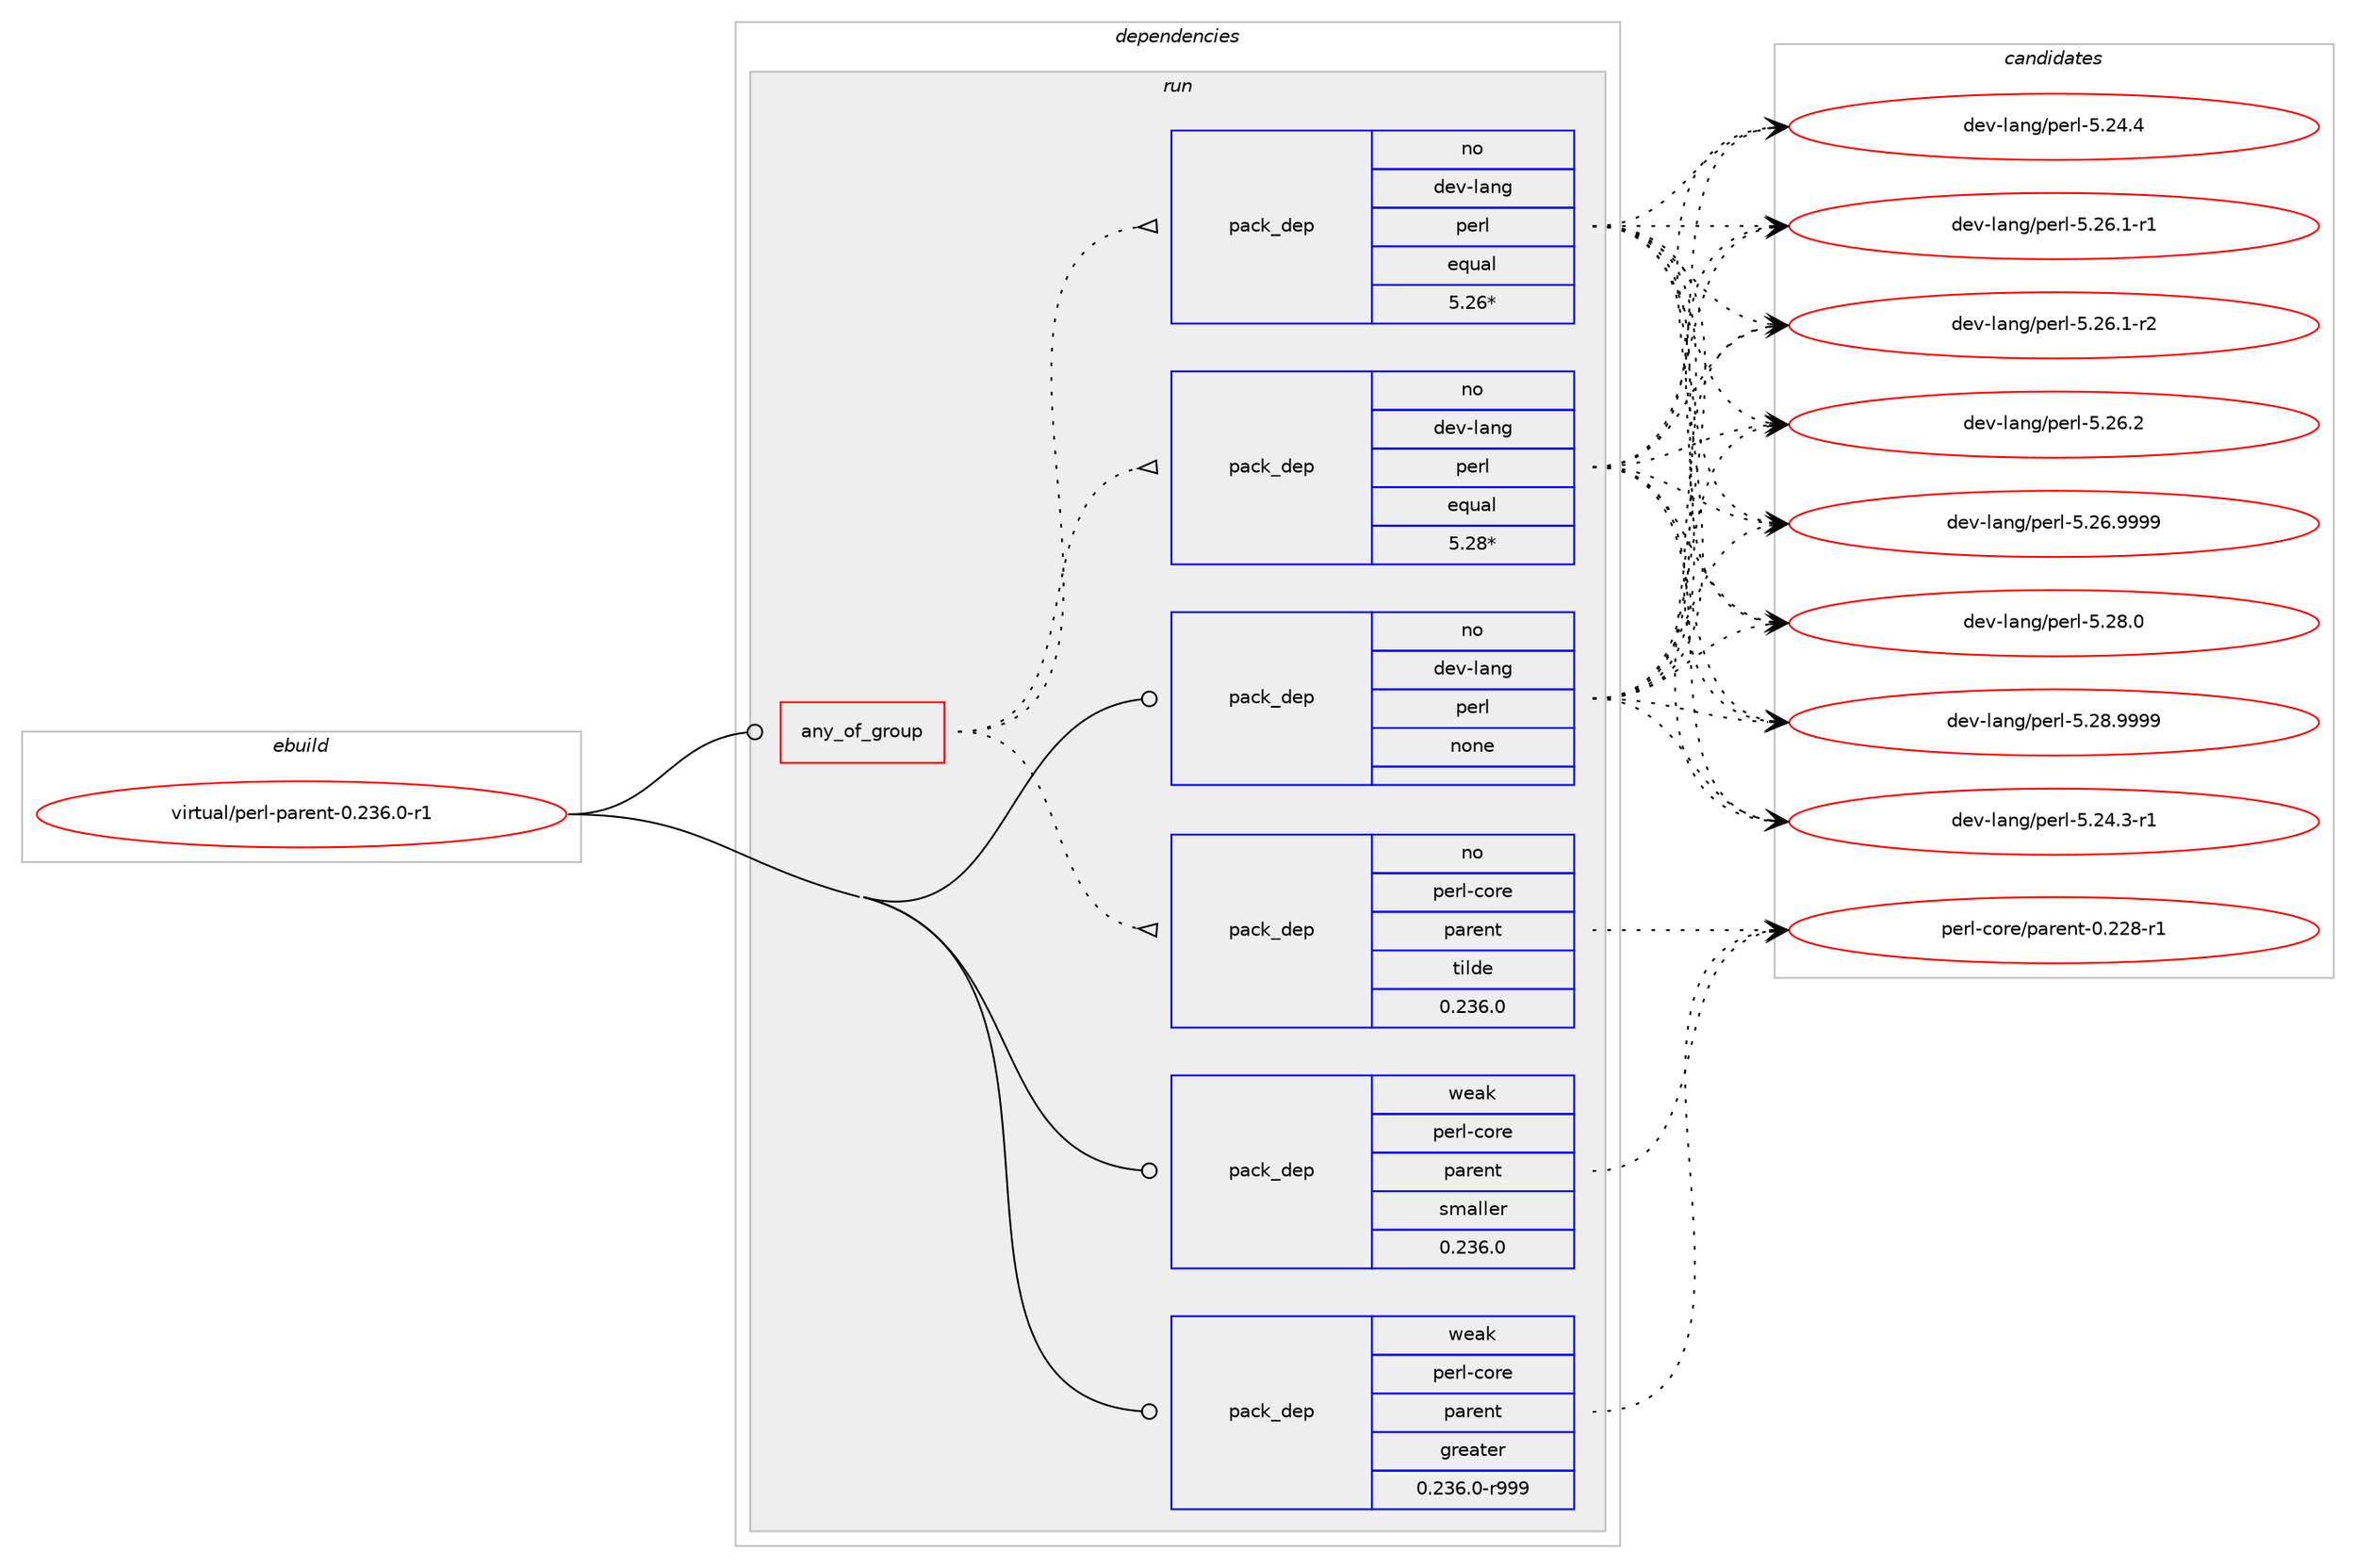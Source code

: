 digraph prolog {

# *************
# Graph options
# *************

newrank=true;
concentrate=true;
compound=true;
graph [rankdir=LR,fontname=Helvetica,fontsize=10,ranksep=1.5];#, ranksep=2.5, nodesep=0.2];
edge  [arrowhead=vee];
node  [fontname=Helvetica,fontsize=10];

# **********
# The ebuild
# **********

subgraph cluster_leftcol {
color=gray;
rank=same;
label=<<i>ebuild</i>>;
id [label="virtual/perl-parent-0.236.0-r1", color=red, width=4, href="../virtual/perl-parent-0.236.0-r1.svg"];
}

# ****************
# The dependencies
# ****************

subgraph cluster_midcol {
color=gray;
label=<<i>dependencies</i>>;
subgraph cluster_compile {
fillcolor="#eeeeee";
style=filled;
label=<<i>compile</i>>;
}
subgraph cluster_compileandrun {
fillcolor="#eeeeee";
style=filled;
label=<<i>compile and run</i>>;
}
subgraph cluster_run {
fillcolor="#eeeeee";
style=filled;
label=<<i>run</i>>;
subgraph any84 {
dependency4135 [label=<<TABLE BORDER="0" CELLBORDER="1" CELLSPACING="0" CELLPADDING="4"><TR><TD CELLPADDING="10">any_of_group</TD></TR></TABLE>>, shape=none, color=red];subgraph pack2942 {
dependency4136 [label=<<TABLE BORDER="0" CELLBORDER="1" CELLSPACING="0" CELLPADDING="4" WIDTH="220"><TR><TD ROWSPAN="6" CELLPADDING="30">pack_dep</TD></TR><TR><TD WIDTH="110">no</TD></TR><TR><TD>dev-lang</TD></TR><TR><TD>perl</TD></TR><TR><TD>equal</TD></TR><TR><TD>5.28*</TD></TR></TABLE>>, shape=none, color=blue];
}
dependency4135:e -> dependency4136:w [weight=20,style="dotted",arrowhead="oinv"];
subgraph pack2943 {
dependency4137 [label=<<TABLE BORDER="0" CELLBORDER="1" CELLSPACING="0" CELLPADDING="4" WIDTH="220"><TR><TD ROWSPAN="6" CELLPADDING="30">pack_dep</TD></TR><TR><TD WIDTH="110">no</TD></TR><TR><TD>dev-lang</TD></TR><TR><TD>perl</TD></TR><TR><TD>equal</TD></TR><TR><TD>5.26*</TD></TR></TABLE>>, shape=none, color=blue];
}
dependency4135:e -> dependency4137:w [weight=20,style="dotted",arrowhead="oinv"];
subgraph pack2944 {
dependency4138 [label=<<TABLE BORDER="0" CELLBORDER="1" CELLSPACING="0" CELLPADDING="4" WIDTH="220"><TR><TD ROWSPAN="6" CELLPADDING="30">pack_dep</TD></TR><TR><TD WIDTH="110">no</TD></TR><TR><TD>perl-core</TD></TR><TR><TD>parent</TD></TR><TR><TD>tilde</TD></TR><TR><TD>0.236.0</TD></TR></TABLE>>, shape=none, color=blue];
}
dependency4135:e -> dependency4138:w [weight=20,style="dotted",arrowhead="oinv"];
}
id:e -> dependency4135:w [weight=20,style="solid",arrowhead="odot"];
subgraph pack2945 {
dependency4139 [label=<<TABLE BORDER="0" CELLBORDER="1" CELLSPACING="0" CELLPADDING="4" WIDTH="220"><TR><TD ROWSPAN="6" CELLPADDING="30">pack_dep</TD></TR><TR><TD WIDTH="110">no</TD></TR><TR><TD>dev-lang</TD></TR><TR><TD>perl</TD></TR><TR><TD>none</TD></TR><TR><TD></TD></TR></TABLE>>, shape=none, color=blue];
}
id:e -> dependency4139:w [weight=20,style="solid",arrowhead="odot"];
subgraph pack2946 {
dependency4140 [label=<<TABLE BORDER="0" CELLBORDER="1" CELLSPACING="0" CELLPADDING="4" WIDTH="220"><TR><TD ROWSPAN="6" CELLPADDING="30">pack_dep</TD></TR><TR><TD WIDTH="110">weak</TD></TR><TR><TD>perl-core</TD></TR><TR><TD>parent</TD></TR><TR><TD>greater</TD></TR><TR><TD>0.236.0-r999</TD></TR></TABLE>>, shape=none, color=blue];
}
id:e -> dependency4140:w [weight=20,style="solid",arrowhead="odot"];
subgraph pack2947 {
dependency4141 [label=<<TABLE BORDER="0" CELLBORDER="1" CELLSPACING="0" CELLPADDING="4" WIDTH="220"><TR><TD ROWSPAN="6" CELLPADDING="30">pack_dep</TD></TR><TR><TD WIDTH="110">weak</TD></TR><TR><TD>perl-core</TD></TR><TR><TD>parent</TD></TR><TR><TD>smaller</TD></TR><TR><TD>0.236.0</TD></TR></TABLE>>, shape=none, color=blue];
}
id:e -> dependency4141:w [weight=20,style="solid",arrowhead="odot"];
}
}

# **************
# The candidates
# **************

subgraph cluster_choices {
rank=same;
color=gray;
label=<<i>candidates</i>>;

subgraph choice2942 {
color=black;
nodesep=1;
choice100101118451089711010347112101114108455346505246514511449 [label="dev-lang/perl-5.24.3-r1", color=red, width=4,href="../dev-lang/perl-5.24.3-r1.svg"];
choice10010111845108971101034711210111410845534650524652 [label="dev-lang/perl-5.24.4", color=red, width=4,href="../dev-lang/perl-5.24.4.svg"];
choice100101118451089711010347112101114108455346505446494511449 [label="dev-lang/perl-5.26.1-r1", color=red, width=4,href="../dev-lang/perl-5.26.1-r1.svg"];
choice100101118451089711010347112101114108455346505446494511450 [label="dev-lang/perl-5.26.1-r2", color=red, width=4,href="../dev-lang/perl-5.26.1-r2.svg"];
choice10010111845108971101034711210111410845534650544650 [label="dev-lang/perl-5.26.2", color=red, width=4,href="../dev-lang/perl-5.26.2.svg"];
choice10010111845108971101034711210111410845534650544657575757 [label="dev-lang/perl-5.26.9999", color=red, width=4,href="../dev-lang/perl-5.26.9999.svg"];
choice10010111845108971101034711210111410845534650564648 [label="dev-lang/perl-5.28.0", color=red, width=4,href="../dev-lang/perl-5.28.0.svg"];
choice10010111845108971101034711210111410845534650564657575757 [label="dev-lang/perl-5.28.9999", color=red, width=4,href="../dev-lang/perl-5.28.9999.svg"];
dependency4136:e -> choice100101118451089711010347112101114108455346505246514511449:w [style=dotted,weight="100"];
dependency4136:e -> choice10010111845108971101034711210111410845534650524652:w [style=dotted,weight="100"];
dependency4136:e -> choice100101118451089711010347112101114108455346505446494511449:w [style=dotted,weight="100"];
dependency4136:e -> choice100101118451089711010347112101114108455346505446494511450:w [style=dotted,weight="100"];
dependency4136:e -> choice10010111845108971101034711210111410845534650544650:w [style=dotted,weight="100"];
dependency4136:e -> choice10010111845108971101034711210111410845534650544657575757:w [style=dotted,weight="100"];
dependency4136:e -> choice10010111845108971101034711210111410845534650564648:w [style=dotted,weight="100"];
dependency4136:e -> choice10010111845108971101034711210111410845534650564657575757:w [style=dotted,weight="100"];
}
subgraph choice2943 {
color=black;
nodesep=1;
choice100101118451089711010347112101114108455346505246514511449 [label="dev-lang/perl-5.24.3-r1", color=red, width=4,href="../dev-lang/perl-5.24.3-r1.svg"];
choice10010111845108971101034711210111410845534650524652 [label="dev-lang/perl-5.24.4", color=red, width=4,href="../dev-lang/perl-5.24.4.svg"];
choice100101118451089711010347112101114108455346505446494511449 [label="dev-lang/perl-5.26.1-r1", color=red, width=4,href="../dev-lang/perl-5.26.1-r1.svg"];
choice100101118451089711010347112101114108455346505446494511450 [label="dev-lang/perl-5.26.1-r2", color=red, width=4,href="../dev-lang/perl-5.26.1-r2.svg"];
choice10010111845108971101034711210111410845534650544650 [label="dev-lang/perl-5.26.2", color=red, width=4,href="../dev-lang/perl-5.26.2.svg"];
choice10010111845108971101034711210111410845534650544657575757 [label="dev-lang/perl-5.26.9999", color=red, width=4,href="../dev-lang/perl-5.26.9999.svg"];
choice10010111845108971101034711210111410845534650564648 [label="dev-lang/perl-5.28.0", color=red, width=4,href="../dev-lang/perl-5.28.0.svg"];
choice10010111845108971101034711210111410845534650564657575757 [label="dev-lang/perl-5.28.9999", color=red, width=4,href="../dev-lang/perl-5.28.9999.svg"];
dependency4137:e -> choice100101118451089711010347112101114108455346505246514511449:w [style=dotted,weight="100"];
dependency4137:e -> choice10010111845108971101034711210111410845534650524652:w [style=dotted,weight="100"];
dependency4137:e -> choice100101118451089711010347112101114108455346505446494511449:w [style=dotted,weight="100"];
dependency4137:e -> choice100101118451089711010347112101114108455346505446494511450:w [style=dotted,weight="100"];
dependency4137:e -> choice10010111845108971101034711210111410845534650544650:w [style=dotted,weight="100"];
dependency4137:e -> choice10010111845108971101034711210111410845534650544657575757:w [style=dotted,weight="100"];
dependency4137:e -> choice10010111845108971101034711210111410845534650564648:w [style=dotted,weight="100"];
dependency4137:e -> choice10010111845108971101034711210111410845534650564657575757:w [style=dotted,weight="100"];
}
subgraph choice2944 {
color=black;
nodesep=1;
choice112101114108459911111410147112971141011101164548465050564511449 [label="perl-core/parent-0.228-r1", color=red, width=4,href="../perl-core/parent-0.228-r1.svg"];
dependency4138:e -> choice112101114108459911111410147112971141011101164548465050564511449:w [style=dotted,weight="100"];
}
subgraph choice2945 {
color=black;
nodesep=1;
choice100101118451089711010347112101114108455346505246514511449 [label="dev-lang/perl-5.24.3-r1", color=red, width=4,href="../dev-lang/perl-5.24.3-r1.svg"];
choice10010111845108971101034711210111410845534650524652 [label="dev-lang/perl-5.24.4", color=red, width=4,href="../dev-lang/perl-5.24.4.svg"];
choice100101118451089711010347112101114108455346505446494511449 [label="dev-lang/perl-5.26.1-r1", color=red, width=4,href="../dev-lang/perl-5.26.1-r1.svg"];
choice100101118451089711010347112101114108455346505446494511450 [label="dev-lang/perl-5.26.1-r2", color=red, width=4,href="../dev-lang/perl-5.26.1-r2.svg"];
choice10010111845108971101034711210111410845534650544650 [label="dev-lang/perl-5.26.2", color=red, width=4,href="../dev-lang/perl-5.26.2.svg"];
choice10010111845108971101034711210111410845534650544657575757 [label="dev-lang/perl-5.26.9999", color=red, width=4,href="../dev-lang/perl-5.26.9999.svg"];
choice10010111845108971101034711210111410845534650564648 [label="dev-lang/perl-5.28.0", color=red, width=4,href="../dev-lang/perl-5.28.0.svg"];
choice10010111845108971101034711210111410845534650564657575757 [label="dev-lang/perl-5.28.9999", color=red, width=4,href="../dev-lang/perl-5.28.9999.svg"];
dependency4139:e -> choice100101118451089711010347112101114108455346505246514511449:w [style=dotted,weight="100"];
dependency4139:e -> choice10010111845108971101034711210111410845534650524652:w [style=dotted,weight="100"];
dependency4139:e -> choice100101118451089711010347112101114108455346505446494511449:w [style=dotted,weight="100"];
dependency4139:e -> choice100101118451089711010347112101114108455346505446494511450:w [style=dotted,weight="100"];
dependency4139:e -> choice10010111845108971101034711210111410845534650544650:w [style=dotted,weight="100"];
dependency4139:e -> choice10010111845108971101034711210111410845534650544657575757:w [style=dotted,weight="100"];
dependency4139:e -> choice10010111845108971101034711210111410845534650564648:w [style=dotted,weight="100"];
dependency4139:e -> choice10010111845108971101034711210111410845534650564657575757:w [style=dotted,weight="100"];
}
subgraph choice2946 {
color=black;
nodesep=1;
choice112101114108459911111410147112971141011101164548465050564511449 [label="perl-core/parent-0.228-r1", color=red, width=4,href="../perl-core/parent-0.228-r1.svg"];
dependency4140:e -> choice112101114108459911111410147112971141011101164548465050564511449:w [style=dotted,weight="100"];
}
subgraph choice2947 {
color=black;
nodesep=1;
choice112101114108459911111410147112971141011101164548465050564511449 [label="perl-core/parent-0.228-r1", color=red, width=4,href="../perl-core/parent-0.228-r1.svg"];
dependency4141:e -> choice112101114108459911111410147112971141011101164548465050564511449:w [style=dotted,weight="100"];
}
}

}
